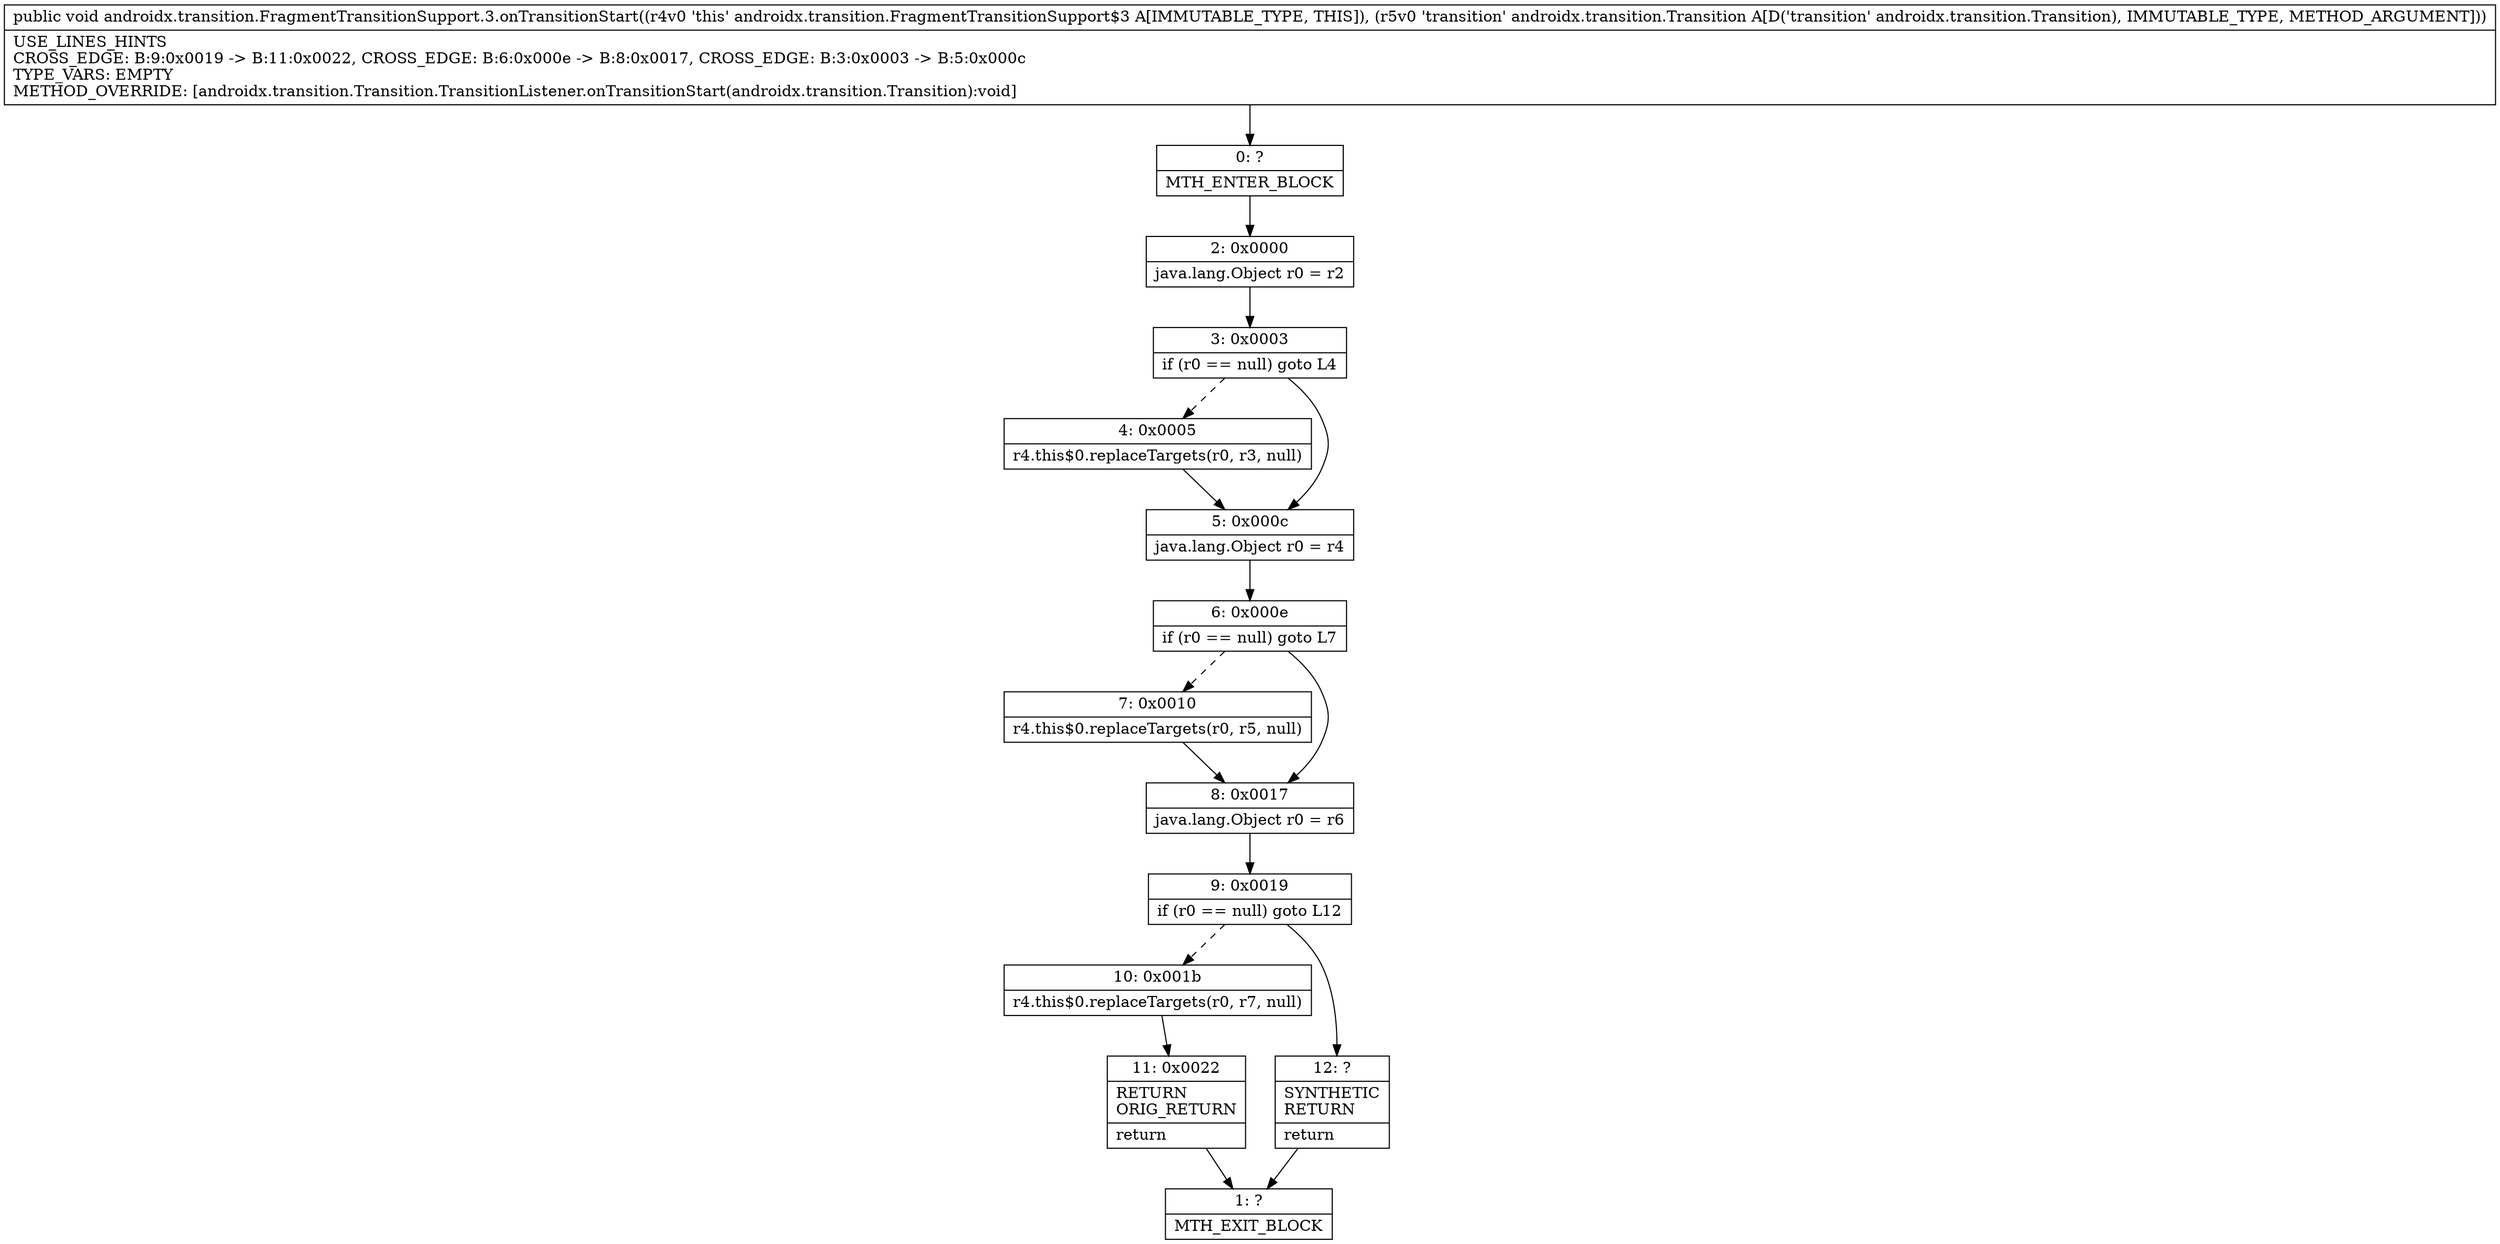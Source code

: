 digraph "CFG forandroidx.transition.FragmentTransitionSupport.3.onTransitionStart(Landroidx\/transition\/Transition;)V" {
Node_0 [shape=record,label="{0\:\ ?|MTH_ENTER_BLOCK\l}"];
Node_2 [shape=record,label="{2\:\ 0x0000|java.lang.Object r0 = r2\l}"];
Node_3 [shape=record,label="{3\:\ 0x0003|if (r0 == null) goto L4\l}"];
Node_4 [shape=record,label="{4\:\ 0x0005|r4.this$0.replaceTargets(r0, r3, null)\l}"];
Node_5 [shape=record,label="{5\:\ 0x000c|java.lang.Object r0 = r4\l}"];
Node_6 [shape=record,label="{6\:\ 0x000e|if (r0 == null) goto L7\l}"];
Node_7 [shape=record,label="{7\:\ 0x0010|r4.this$0.replaceTargets(r0, r5, null)\l}"];
Node_8 [shape=record,label="{8\:\ 0x0017|java.lang.Object r0 = r6\l}"];
Node_9 [shape=record,label="{9\:\ 0x0019|if (r0 == null) goto L12\l}"];
Node_10 [shape=record,label="{10\:\ 0x001b|r4.this$0.replaceTargets(r0, r7, null)\l}"];
Node_11 [shape=record,label="{11\:\ 0x0022|RETURN\lORIG_RETURN\l|return\l}"];
Node_1 [shape=record,label="{1\:\ ?|MTH_EXIT_BLOCK\l}"];
Node_12 [shape=record,label="{12\:\ ?|SYNTHETIC\lRETURN\l|return\l}"];
MethodNode[shape=record,label="{public void androidx.transition.FragmentTransitionSupport.3.onTransitionStart((r4v0 'this' androidx.transition.FragmentTransitionSupport$3 A[IMMUTABLE_TYPE, THIS]), (r5v0 'transition' androidx.transition.Transition A[D('transition' androidx.transition.Transition), IMMUTABLE_TYPE, METHOD_ARGUMENT]))  | USE_LINES_HINTS\lCROSS_EDGE: B:9:0x0019 \-\> B:11:0x0022, CROSS_EDGE: B:6:0x000e \-\> B:8:0x0017, CROSS_EDGE: B:3:0x0003 \-\> B:5:0x000c\lTYPE_VARS: EMPTY\lMETHOD_OVERRIDE: [androidx.transition.Transition.TransitionListener.onTransitionStart(androidx.transition.Transition):void]\l}"];
MethodNode -> Node_0;Node_0 -> Node_2;
Node_2 -> Node_3;
Node_3 -> Node_4[style=dashed];
Node_3 -> Node_5;
Node_4 -> Node_5;
Node_5 -> Node_6;
Node_6 -> Node_7[style=dashed];
Node_6 -> Node_8;
Node_7 -> Node_8;
Node_8 -> Node_9;
Node_9 -> Node_10[style=dashed];
Node_9 -> Node_12;
Node_10 -> Node_11;
Node_11 -> Node_1;
Node_12 -> Node_1;
}

